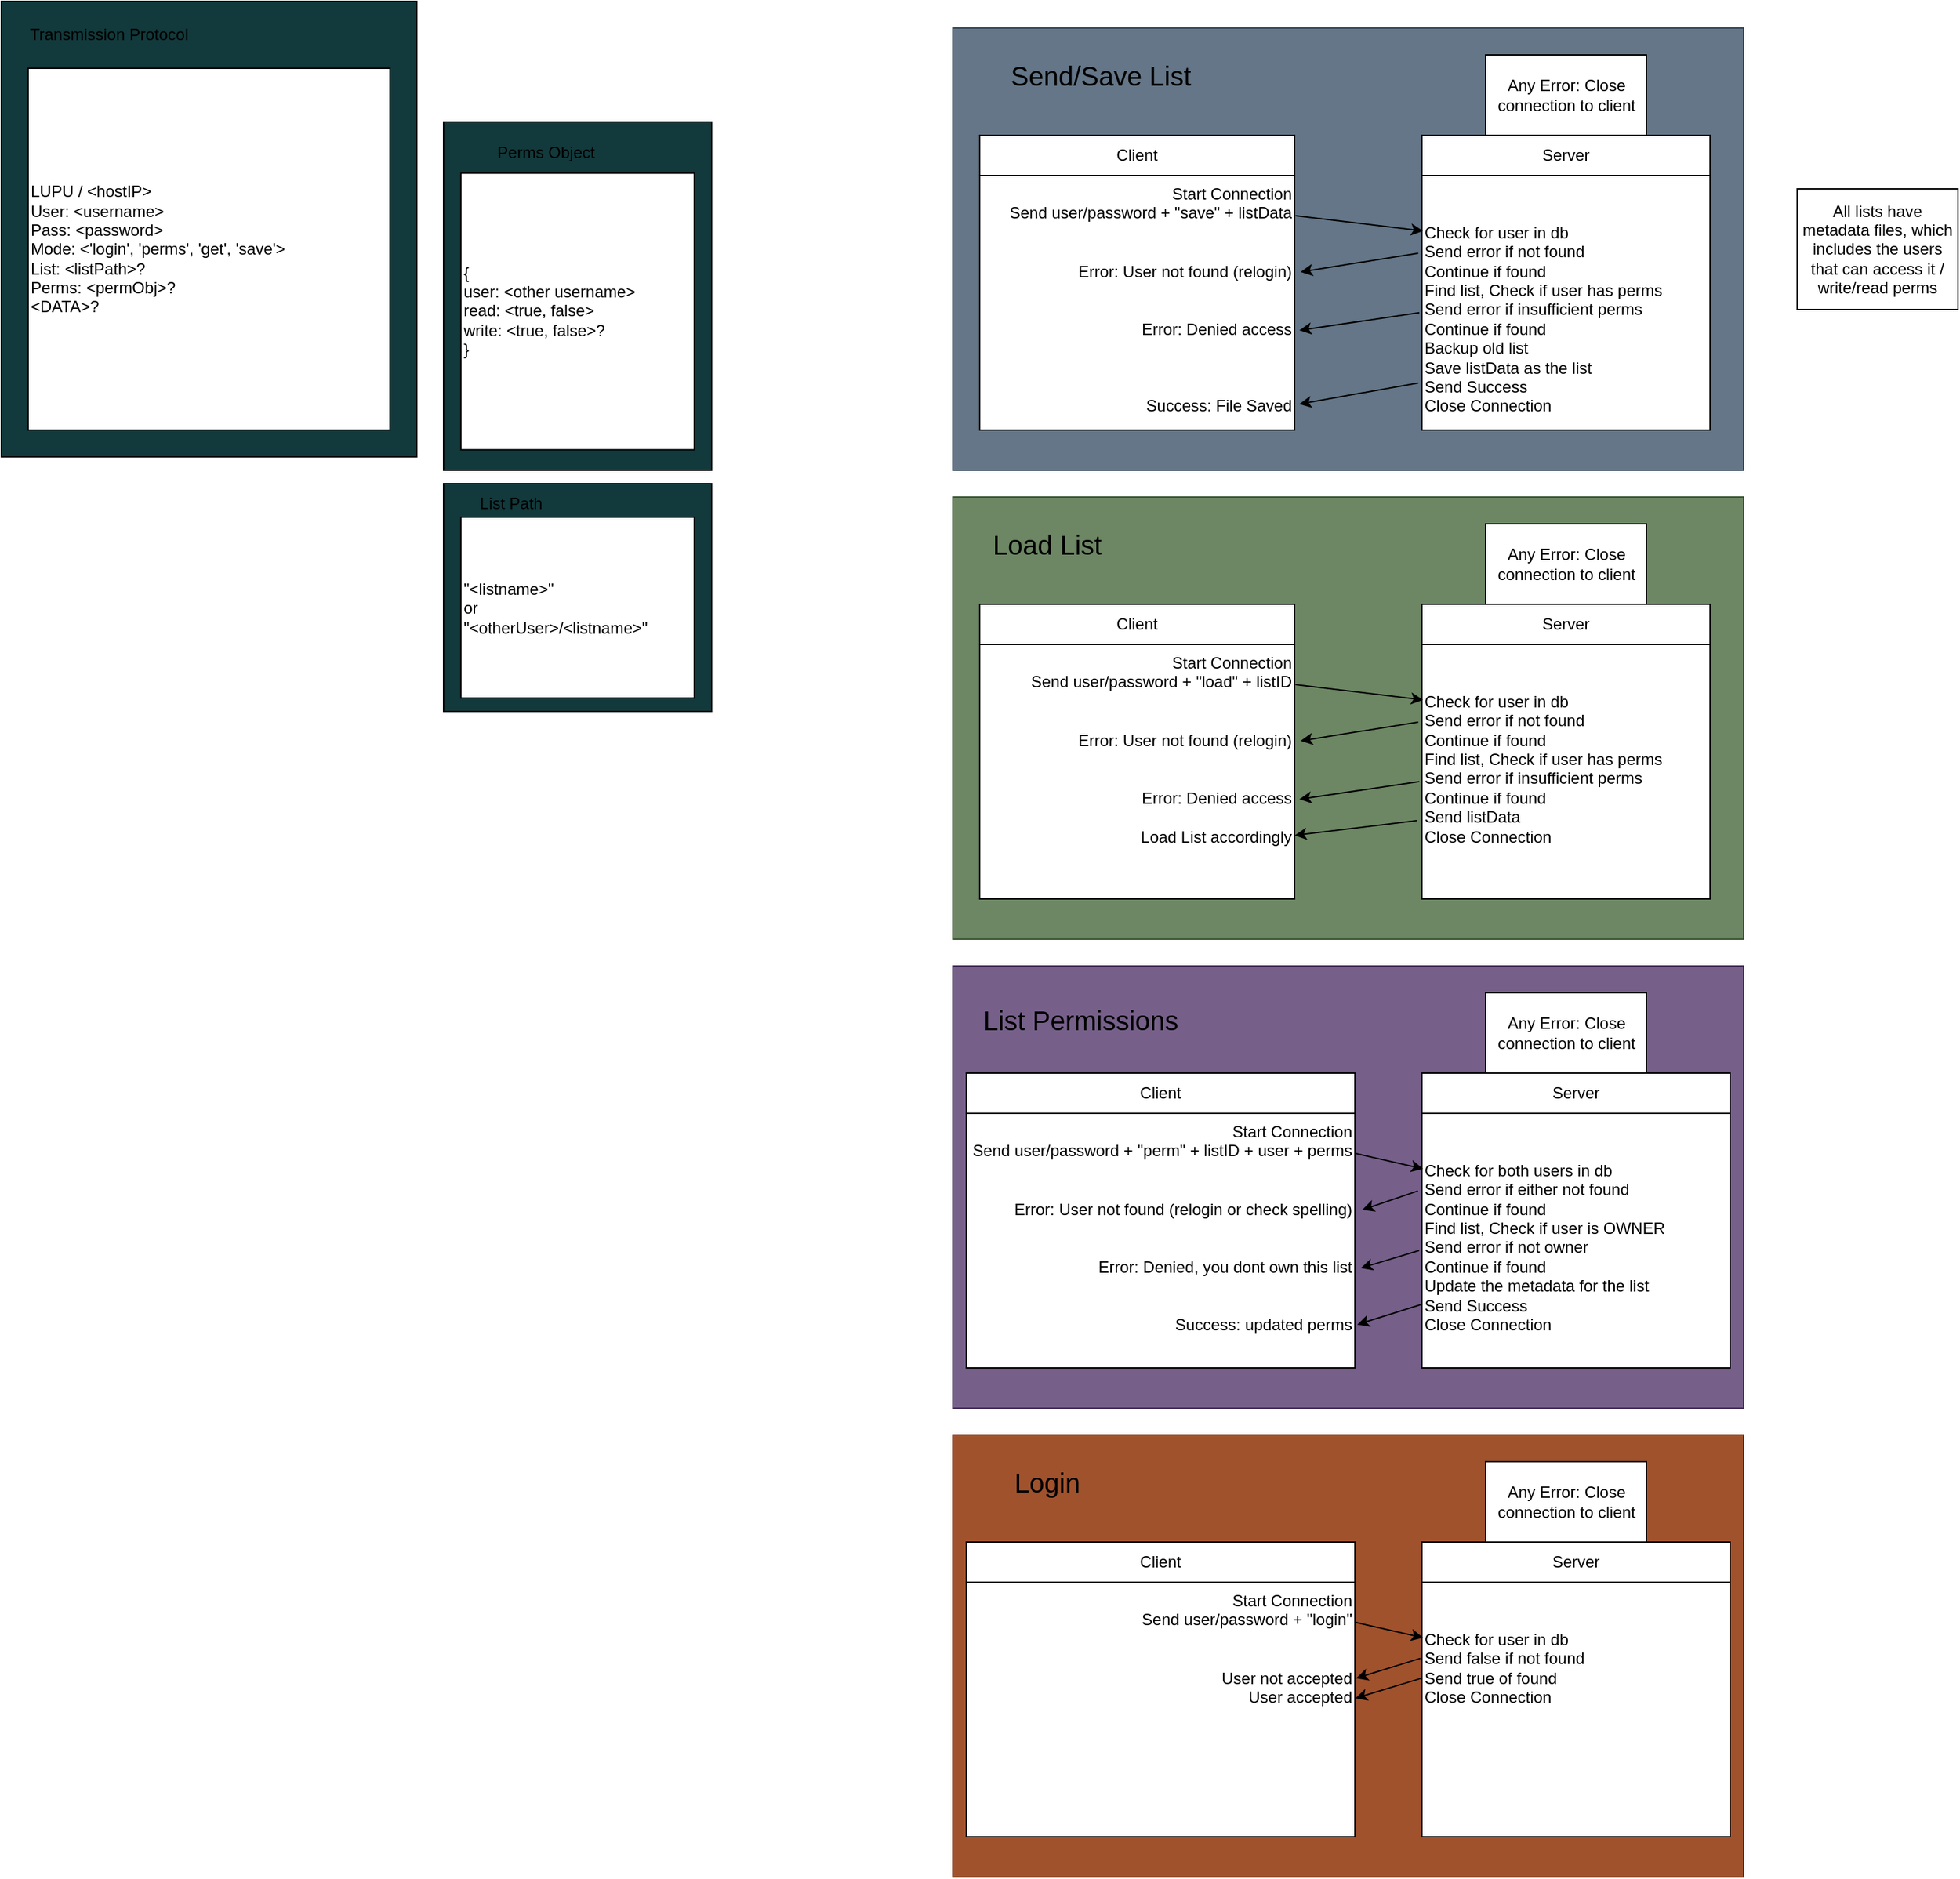 <mxfile>
    <diagram id="nOQW177BidjiD76-JMUg" name="Page-1">
        <mxGraphModel dx="2275" dy="802" grid="1" gridSize="10" guides="1" tooltips="1" connect="1" arrows="1" fold="1" page="1" pageScale="1" pageWidth="850" pageHeight="1100" math="0" shadow="0">
            <root>
                <mxCell id="0"/>
                <mxCell id="1" parent="0"/>
                <mxCell id="36" value="" style="group" parent="1" vertex="1" connectable="0">
                    <mxGeometry x="90" y="80" width="590" height="330" as="geometry"/>
                </mxCell>
                <mxCell id="19" value="" style="whiteSpace=wrap;html=1;fillColor=#647687;fontColor=#ffffff;strokeColor=#314354;" parent="36" vertex="1">
                    <mxGeometry width="590" height="330" as="geometry"/>
                </mxCell>
                <mxCell id="20" value="Send/Save List" style="text;html=1;align=center;verticalAlign=middle;resizable=0;points=[];autosize=1;strokeColor=none;fillColor=none;fontSize=20;" parent="36" vertex="1">
                    <mxGeometry x="30" y="15" width="160" height="40" as="geometry"/>
                </mxCell>
                <mxCell id="10" value="" style="group" parent="1" vertex="1" connectable="0">
                    <mxGeometry x="440" y="160" width="215" height="220" as="geometry"/>
                </mxCell>
                <mxCell id="3" value="Server" style="whiteSpace=wrap;html=1;" parent="10" vertex="1">
                    <mxGeometry width="215" height="30" as="geometry"/>
                </mxCell>
                <mxCell id="7" value="&lt;br&gt;&lt;br&gt;Check for user in db&lt;br&gt;Send error if not found&lt;br&gt;Continue if found&lt;br&gt;Find list, Check if user has perms&lt;br&gt;Send error if insufficient perms&lt;br&gt;Continue if found&lt;br&gt;Backup old list&lt;br&gt;Save listData as the list&lt;br&gt;Send Success&lt;br&gt;Close Connection" style="whiteSpace=wrap;html=1;verticalAlign=top;align=left;" parent="10" vertex="1">
                    <mxGeometry y="30" width="215" height="190" as="geometry"/>
                </mxCell>
                <mxCell id="11" value="" style="group" parent="1" vertex="1" connectable="0">
                    <mxGeometry x="110" y="160" width="235" height="220" as="geometry"/>
                </mxCell>
                <mxCell id="2" value="Client" style="whiteSpace=wrap;html=1;" parent="11" vertex="1">
                    <mxGeometry width="235" height="30" as="geometry"/>
                </mxCell>
                <mxCell id="6" value="&lt;div style=&quot;&quot;&gt;&lt;span style=&quot;background-color: initial;&quot;&gt;Start Connection&lt;/span&gt;&lt;/div&gt;Send user/password + &quot;save&quot; + listData&lt;br&gt;&lt;br&gt;&lt;br&gt;Error: User not found (relogin)&lt;br&gt;&lt;br&gt;&lt;br&gt;Error: Denied access&lt;br&gt;&lt;br&gt;&lt;br&gt;&lt;br&gt;Success: File Saved" style="whiteSpace=wrap;html=1;verticalAlign=top;align=right;" parent="11" vertex="1">
                    <mxGeometry y="30" width="235" height="190" as="geometry"/>
                </mxCell>
                <mxCell id="12" style="edgeStyle=none;html=1;exitX=1.003;exitY=0.158;exitDx=0;exitDy=0;entryX=0.004;entryY=0.218;entryDx=0;entryDy=0;exitPerimeter=0;entryPerimeter=0;" parent="1" source="6" target="7" edge="1">
                    <mxGeometry relative="1" as="geometry"/>
                </mxCell>
                <mxCell id="13" style="edgeStyle=none;html=1;exitX=-0.013;exitY=0.305;exitDx=0;exitDy=0;entryX=1.019;entryY=0.379;entryDx=0;entryDy=0;entryPerimeter=0;exitPerimeter=0;" parent="1" source="7" target="6" edge="1">
                    <mxGeometry relative="1" as="geometry"/>
                </mxCell>
                <mxCell id="15" value="All lists have metadata files, which includes the users that can access it / write/read perms" style="whiteSpace=wrap;html=1;" parent="1" vertex="1">
                    <mxGeometry x="720" y="200" width="120" height="90" as="geometry"/>
                </mxCell>
                <mxCell id="16" style="edgeStyle=none;html=1;entryX=1.015;entryY=0.608;entryDx=0;entryDy=0;entryPerimeter=0;exitX=-0.009;exitY=0.539;exitDx=0;exitDy=0;exitPerimeter=0;" parent="1" source="7" target="6" edge="1">
                    <mxGeometry relative="1" as="geometry">
                        <mxPoint x="430" y="300" as="sourcePoint"/>
                    </mxGeometry>
                </mxCell>
                <mxCell id="17" style="edgeStyle=none;html=1;exitX=-0.013;exitY=0.815;exitDx=0;exitDy=0;exitPerimeter=0;entryX=1.015;entryY=0.898;entryDx=0;entryDy=0;entryPerimeter=0;" parent="1" source="7" target="6" edge="1">
                    <mxGeometry relative="1" as="geometry">
                        <mxPoint x="350" y="360" as="targetPoint"/>
                    </mxGeometry>
                </mxCell>
                <mxCell id="18" value="Any Error: Close connection to client" style="whiteSpace=wrap;html=1;" parent="1" vertex="1">
                    <mxGeometry x="487.5" y="100" width="120" height="60" as="geometry"/>
                </mxCell>
                <mxCell id="22" value="" style="group;fillColor=#6d8764;fontColor=#ffffff;strokeColor=#3A5431;" parent="1" vertex="1" connectable="0">
                    <mxGeometry x="90" y="430" width="590" height="330" as="geometry"/>
                </mxCell>
                <mxCell id="23" value="" style="whiteSpace=wrap;html=1;fillColor=#6d8764;fontColor=#ffffff;strokeColor=#3A5431;" parent="22" vertex="1">
                    <mxGeometry width="590" height="330" as="geometry"/>
                </mxCell>
                <mxCell id="24" value="Load List" style="text;html=1;align=center;verticalAlign=middle;resizable=0;points=[];autosize=1;strokeColor=none;fillColor=none;fontSize=20;" parent="22" vertex="1">
                    <mxGeometry x="20" y="15" width="100" height="40" as="geometry"/>
                </mxCell>
                <mxCell id="25" value="" style="group" parent="1" vertex="1" connectable="0">
                    <mxGeometry x="440" y="510" width="215" height="220" as="geometry"/>
                </mxCell>
                <mxCell id="26" value="Server" style="whiteSpace=wrap;html=1;" parent="25" vertex="1">
                    <mxGeometry width="215" height="30" as="geometry"/>
                </mxCell>
                <mxCell id="27" value="&lt;br&gt;&lt;br&gt;Check for user in db&lt;br&gt;Send error if not found&lt;br&gt;Continue if found&lt;br&gt;Find list, Check if user has perms&lt;br&gt;Send error if insufficient perms&lt;br&gt;Continue if found&lt;br&gt;Send listData&lt;br&gt;Close Connection" style="whiteSpace=wrap;html=1;verticalAlign=top;align=left;" parent="25" vertex="1">
                    <mxGeometry y="30" width="215" height="190" as="geometry"/>
                </mxCell>
                <mxCell id="28" value="" style="group" parent="1" vertex="1" connectable="0">
                    <mxGeometry x="110" y="510" width="235" height="220" as="geometry"/>
                </mxCell>
                <mxCell id="29" value="Client" style="whiteSpace=wrap;html=1;" parent="28" vertex="1">
                    <mxGeometry width="235" height="30" as="geometry"/>
                </mxCell>
                <mxCell id="30" value="Start Connection&lt;br&gt;Send user/password + &quot;load&quot; + listID&lt;br&gt;&lt;br&gt;&lt;br&gt;Error: User not found (relogin)&lt;br&gt;&lt;br&gt;&lt;br&gt;Error: Denied access&lt;br&gt;&lt;br&gt;Load List accordingly&lt;br&gt;&lt;div style=&quot;&quot;&gt;&lt;/div&gt;" style="whiteSpace=wrap;html=1;verticalAlign=top;align=right;" parent="28" vertex="1">
                    <mxGeometry y="30" width="235" height="190" as="geometry"/>
                </mxCell>
                <mxCell id="31" style="edgeStyle=none;html=1;exitX=1.003;exitY=0.158;exitDx=0;exitDy=0;entryX=0.004;entryY=0.218;entryDx=0;entryDy=0;exitPerimeter=0;entryPerimeter=0;" parent="1" source="30" target="27" edge="1">
                    <mxGeometry relative="1" as="geometry"/>
                </mxCell>
                <mxCell id="32" style="edgeStyle=none;html=1;exitX=-0.013;exitY=0.305;exitDx=0;exitDy=0;entryX=1.019;entryY=0.379;entryDx=0;entryDy=0;entryPerimeter=0;exitPerimeter=0;" parent="1" source="27" target="30" edge="1">
                    <mxGeometry relative="1" as="geometry"/>
                </mxCell>
                <mxCell id="33" style="edgeStyle=none;html=1;entryX=1.015;entryY=0.608;entryDx=0;entryDy=0;entryPerimeter=0;exitX=-0.009;exitY=0.539;exitDx=0;exitDy=0;exitPerimeter=0;" parent="1" source="27" target="30" edge="1">
                    <mxGeometry relative="1" as="geometry">
                        <mxPoint x="430" y="650" as="sourcePoint"/>
                    </mxGeometry>
                </mxCell>
                <mxCell id="34" style="edgeStyle=none;html=1;exitX=-0.017;exitY=0.692;exitDx=0;exitDy=0;exitPerimeter=0;entryX=1;entryY=0.75;entryDx=0;entryDy=0;" parent="1" source="27" target="30" edge="1">
                    <mxGeometry relative="1" as="geometry">
                        <mxPoint x="340" y="780" as="targetPoint"/>
                    </mxGeometry>
                </mxCell>
                <mxCell id="35" value="Any Error: Close connection to client" style="whiteSpace=wrap;html=1;" parent="1" vertex="1">
                    <mxGeometry x="487.5" y="450" width="120" height="60" as="geometry"/>
                </mxCell>
                <mxCell id="38" value="" style="group" parent="1" vertex="1" connectable="0">
                    <mxGeometry x="90" y="780" width="590" height="330" as="geometry"/>
                </mxCell>
                <mxCell id="39" value="" style="whiteSpace=wrap;html=1;fillColor=#76608a;fontColor=#ffffff;strokeColor=#432D57;" parent="38" vertex="1">
                    <mxGeometry width="590" height="330" as="geometry"/>
                </mxCell>
                <mxCell id="40" value="List Permissions" style="text;html=1;align=center;verticalAlign=middle;resizable=0;points=[];autosize=1;strokeColor=none;fillColor=none;fontSize=20;" parent="38" vertex="1">
                    <mxGeometry x="10" y="20" width="170" height="40" as="geometry"/>
                </mxCell>
                <mxCell id="41" value="" style="group" parent="1" vertex="1" connectable="0">
                    <mxGeometry x="440" y="860" width="230" height="220" as="geometry"/>
                </mxCell>
                <mxCell id="42" value="Server" style="whiteSpace=wrap;html=1;" parent="41" vertex="1">
                    <mxGeometry width="230.0" height="30" as="geometry"/>
                </mxCell>
                <mxCell id="43" value="&lt;br&gt;&lt;br&gt;Check for both users in db&lt;br&gt;Send error if either not found&lt;br&gt;Continue if found&lt;br&gt;Find list, Check if user is OWNER&lt;br&gt;Send error if not owner&lt;br&gt;Continue if found&lt;br&gt;Update the metadata for the list&lt;br&gt;Send Success&lt;br&gt;Close Connection" style="whiteSpace=wrap;html=1;verticalAlign=top;align=left;" parent="41" vertex="1">
                    <mxGeometry y="30" width="230.0" height="190" as="geometry"/>
                </mxCell>
                <mxCell id="44" value="" style="group" parent="1" vertex="1" connectable="0">
                    <mxGeometry x="100" y="860" width="290" height="220" as="geometry"/>
                </mxCell>
                <mxCell id="45" value="Client" style="whiteSpace=wrap;html=1;" parent="44" vertex="1">
                    <mxGeometry width="290.0" height="30" as="geometry"/>
                </mxCell>
                <mxCell id="46" value="Start Connection&lt;br&gt;Send user/password + &quot;perm&quot; + listID + user + perms&lt;br&gt;&lt;br&gt;&lt;br&gt;Error: User not found (relogin or check spelling)&lt;br&gt;&lt;br&gt;&lt;br&gt;Error: Denied, you dont own this list&lt;br&gt;&lt;br&gt;&lt;br&gt;Success: updated perms&lt;br&gt;&lt;div style=&quot;&quot;&gt;&lt;/div&gt;" style="whiteSpace=wrap;html=1;verticalAlign=top;align=right;" parent="44" vertex="1">
                    <mxGeometry y="30" width="290.0" height="190" as="geometry"/>
                </mxCell>
                <mxCell id="47" style="edgeStyle=none;html=1;exitX=1.003;exitY=0.158;exitDx=0;exitDy=0;entryX=0.004;entryY=0.218;entryDx=0;entryDy=0;exitPerimeter=0;entryPerimeter=0;" parent="1" source="46" target="43" edge="1">
                    <mxGeometry relative="1" as="geometry"/>
                </mxCell>
                <mxCell id="48" style="edgeStyle=none;html=1;exitX=-0.013;exitY=0.305;exitDx=0;exitDy=0;entryX=1.019;entryY=0.379;entryDx=0;entryDy=0;entryPerimeter=0;exitPerimeter=0;" parent="1" source="43" target="46" edge="1">
                    <mxGeometry relative="1" as="geometry"/>
                </mxCell>
                <mxCell id="49" style="edgeStyle=none;html=1;entryX=1.015;entryY=0.608;entryDx=0;entryDy=0;entryPerimeter=0;exitX=-0.009;exitY=0.539;exitDx=0;exitDy=0;exitPerimeter=0;" parent="1" source="43" target="46" edge="1">
                    <mxGeometry relative="1" as="geometry">
                        <mxPoint x="430" y="1000" as="sourcePoint"/>
                    </mxGeometry>
                </mxCell>
                <mxCell id="50" style="edgeStyle=none;html=1;exitX=0;exitY=0.75;exitDx=0;exitDy=0;entryX=1.006;entryY=0.83;entryDx=0;entryDy=0;entryPerimeter=0;" parent="1" source="43" target="46" edge="1">
                    <mxGeometry relative="1" as="geometry">
                        <mxPoint x="340" y="1130" as="targetPoint"/>
                    </mxGeometry>
                </mxCell>
                <mxCell id="51" value="Any Error: Close connection to client" style="whiteSpace=wrap;html=1;" parent="1" vertex="1">
                    <mxGeometry x="487.5" y="800" width="120" height="60" as="geometry"/>
                </mxCell>
                <mxCell id="52" value="" style="group;fillColor=#a0522d;fontColor=#ffffff;strokeColor=#6D1F00;" parent="1" vertex="1" connectable="0">
                    <mxGeometry x="90" y="1130" width="590" height="330" as="geometry"/>
                </mxCell>
                <mxCell id="53" value="" style="whiteSpace=wrap;html=1;fillColor=#a0522d;fontColor=#ffffff;strokeColor=#6D1F00;" parent="52" vertex="1">
                    <mxGeometry width="590" height="330" as="geometry"/>
                </mxCell>
                <mxCell id="54" value="Login" style="text;html=1;align=center;verticalAlign=middle;resizable=0;points=[];autosize=1;strokeColor=none;fillColor=none;fontSize=20;" parent="52" vertex="1">
                    <mxGeometry x="35" y="15" width="70" height="40" as="geometry"/>
                </mxCell>
                <mxCell id="55" value="" style="group" parent="1" vertex="1" connectable="0">
                    <mxGeometry x="440" y="1210" width="230" height="220" as="geometry"/>
                </mxCell>
                <mxCell id="56" value="Server" style="whiteSpace=wrap;html=1;" parent="55" vertex="1">
                    <mxGeometry width="230.0" height="30" as="geometry"/>
                </mxCell>
                <mxCell id="57" value="&lt;br&gt;&lt;br&gt;Check for user in db&lt;br&gt;Send false if not found&lt;br&gt;Send true of found&lt;br&gt;Close Connection" style="whiteSpace=wrap;html=1;verticalAlign=top;align=left;" parent="55" vertex="1">
                    <mxGeometry y="30" width="230.0" height="190" as="geometry"/>
                </mxCell>
                <mxCell id="58" value="" style="group" parent="1" vertex="1" connectable="0">
                    <mxGeometry x="100" y="1210" width="290" height="220" as="geometry"/>
                </mxCell>
                <mxCell id="59" value="Client" style="whiteSpace=wrap;html=1;" parent="58" vertex="1">
                    <mxGeometry width="290.0" height="30" as="geometry"/>
                </mxCell>
                <mxCell id="60" value="Start Connection&lt;br&gt;Send user/password + &quot;login&quot;&lt;br&gt;&lt;br&gt;&lt;br&gt;User not accepted&lt;br&gt;User accepted&lt;br&gt;&lt;div style=&quot;&quot;&gt;&lt;/div&gt;" style="whiteSpace=wrap;html=1;verticalAlign=top;align=right;" parent="58" vertex="1">
                    <mxGeometry y="30" width="290.0" height="190" as="geometry"/>
                </mxCell>
                <mxCell id="61" style="edgeStyle=none;html=1;exitX=1.003;exitY=0.158;exitDx=0;exitDy=0;entryX=0.004;entryY=0.218;entryDx=0;entryDy=0;exitPerimeter=0;entryPerimeter=0;" parent="1" source="60" target="57" edge="1">
                    <mxGeometry relative="1" as="geometry"/>
                </mxCell>
                <mxCell id="62" style="edgeStyle=none;html=1;exitX=-0.005;exitY=0.299;exitDx=0;exitDy=0;entryX=1.003;entryY=0.377;entryDx=0;entryDy=0;entryPerimeter=0;exitPerimeter=0;" parent="1" source="57" target="60" edge="1">
                    <mxGeometry relative="1" as="geometry"/>
                </mxCell>
                <mxCell id="65" value="Any Error: Close connection to client" style="whiteSpace=wrap;html=1;" parent="1" vertex="1">
                    <mxGeometry x="487.5" y="1150" width="120" height="60" as="geometry"/>
                </mxCell>
                <mxCell id="66" style="edgeStyle=none;html=1;exitX=-0.004;exitY=0.378;exitDx=0;exitDy=0;entryX=1.001;entryY=0.456;entryDx=0;entryDy=0;entryPerimeter=0;exitPerimeter=0;" parent="1" source="57" target="60" edge="1">
                    <mxGeometry relative="1" as="geometry">
                        <mxPoint x="447.01" y="1307.95" as="sourcePoint"/>
                        <mxPoint x="405.51" y="1322.01" as="targetPoint"/>
                    </mxGeometry>
                </mxCell>
                <mxCell id="70" value="" style="group" parent="1" vertex="1" connectable="0">
                    <mxGeometry x="-620" y="60" width="310" height="340" as="geometry"/>
                </mxCell>
                <mxCell id="67" value="" style="whiteSpace=wrap;html=1;fillColor=#12393B;" parent="70" vertex="1">
                    <mxGeometry width="310" height="340" as="geometry"/>
                </mxCell>
                <mxCell id="68" value="Transmission Protocol" style="text;html=1;align=center;verticalAlign=middle;resizable=0;points=[];autosize=1;strokeColor=none;fillColor=none;" parent="70" vertex="1">
                    <mxGeometry x="10" y="10" width="140" height="30" as="geometry"/>
                </mxCell>
                <mxCell id="69" value="LUPU / &amp;lt;hostIP&amp;gt;&lt;br&gt;User: &amp;lt;username&amp;gt;&lt;br&gt;Pass: &amp;lt;password&amp;gt;&lt;br&gt;Mode: &amp;lt;'login', 'perms', 'get', 'save'&amp;gt;&lt;br&gt;List: &amp;lt;listPath&amp;gt;?&lt;br&gt;Perms: &amp;lt;permObj&amp;gt;?&lt;br&gt;&amp;lt;DATA&amp;gt;?" style="whiteSpace=wrap;html=1;align=left;verticalAlign=middle;" parent="70" vertex="1">
                    <mxGeometry x="20" y="50" width="270" height="270" as="geometry"/>
                </mxCell>
                <mxCell id="71" value="" style="group" parent="1" vertex="1" connectable="0">
                    <mxGeometry x="-290" y="150" width="200" height="260" as="geometry"/>
                </mxCell>
                <mxCell id="72" value="" style="whiteSpace=wrap;html=1;fillColor=#12393B;" parent="71" vertex="1">
                    <mxGeometry width="200" height="260" as="geometry"/>
                </mxCell>
                <mxCell id="73" value="Perms Object" style="text;html=1;align=center;verticalAlign=middle;resizable=0;points=[];autosize=1;strokeColor=none;fillColor=none;" parent="71" vertex="1">
                    <mxGeometry x="26.452" y="7.647" width="100" height="30" as="geometry"/>
                </mxCell>
                <mxCell id="74" value="{&lt;br&gt;user: &amp;lt;other username&amp;gt;&lt;br&gt;read: &amp;lt;true, false&amp;gt;&lt;br&gt;write: &amp;lt;true, false&amp;gt;?&lt;br&gt;}" style="whiteSpace=wrap;html=1;align=left;verticalAlign=middle;" parent="71" vertex="1">
                    <mxGeometry x="12.903" y="38.235" width="174.194" height="206.471" as="geometry"/>
                </mxCell>
                <mxCell id="75" value="" style="group" vertex="1" connectable="0" parent="1">
                    <mxGeometry x="-290" y="420" width="200" height="170" as="geometry"/>
                </mxCell>
                <mxCell id="76" value="" style="whiteSpace=wrap;html=1;fillColor=#12393B;" vertex="1" parent="75">
                    <mxGeometry width="200" height="170" as="geometry"/>
                </mxCell>
                <mxCell id="77" value="List Path" style="text;html=1;align=center;verticalAlign=middle;resizable=0;points=[];autosize=1;strokeColor=none;fillColor=none;" vertex="1" parent="75">
                    <mxGeometry x="15.002" width="70" height="30" as="geometry"/>
                </mxCell>
                <mxCell id="78" value="&quot;&amp;lt;listname&amp;gt;&quot;&lt;br&gt;or&lt;br&gt;&quot;&amp;lt;otherUser&amp;gt;/&amp;lt;listname&amp;gt;&quot;" style="whiteSpace=wrap;html=1;align=left;verticalAlign=middle;" vertex="1" parent="75">
                    <mxGeometry x="12.903" y="25" width="174.194" height="135" as="geometry"/>
                </mxCell>
            </root>
        </mxGraphModel>
    </diagram>
</mxfile>